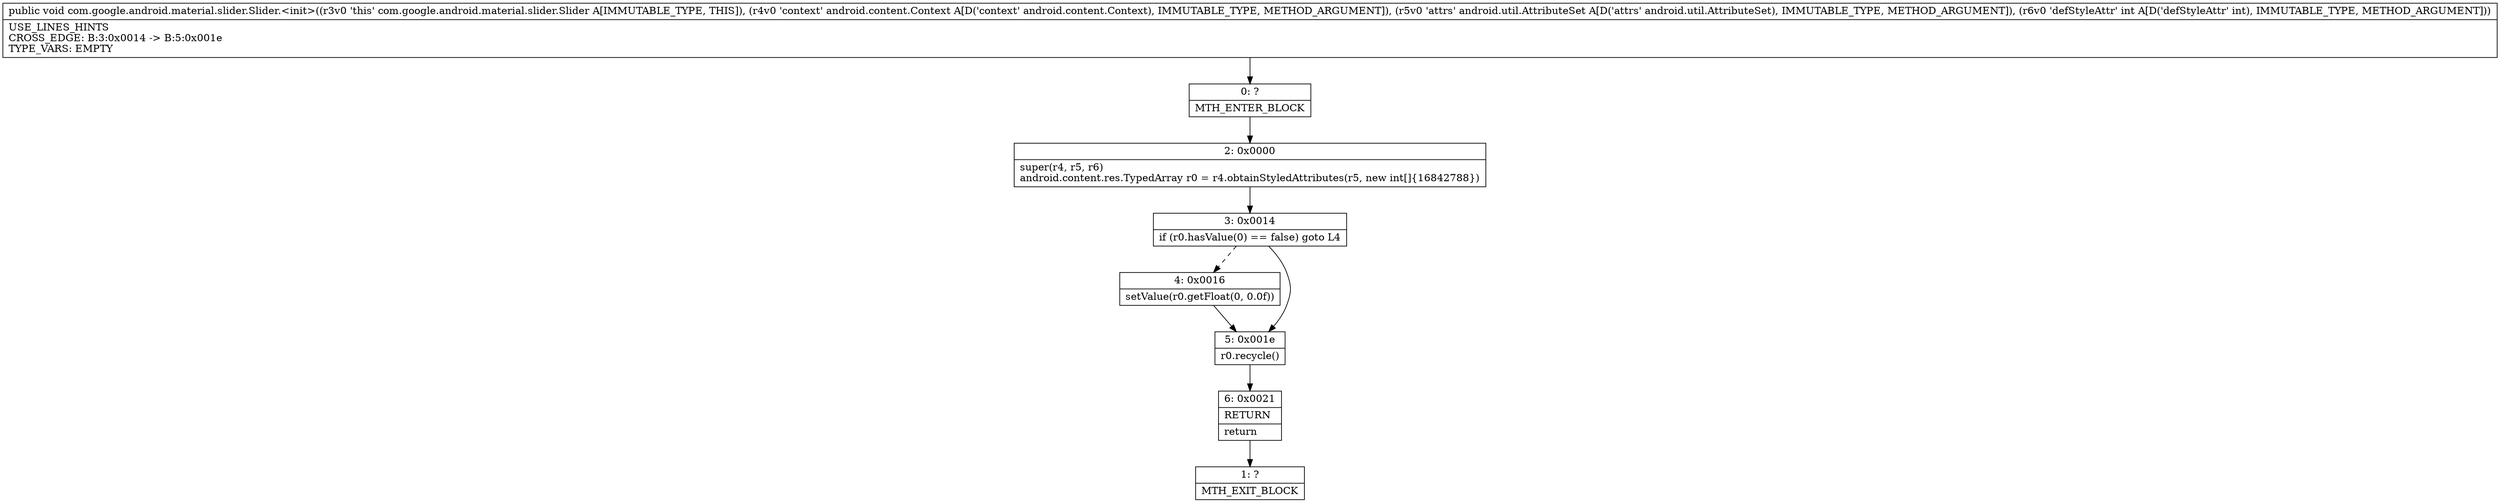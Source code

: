 digraph "CFG forcom.google.android.material.slider.Slider.\<init\>(Landroid\/content\/Context;Landroid\/util\/AttributeSet;I)V" {
Node_0 [shape=record,label="{0\:\ ?|MTH_ENTER_BLOCK\l}"];
Node_2 [shape=record,label="{2\:\ 0x0000|super(r4, r5, r6)\landroid.content.res.TypedArray r0 = r4.obtainStyledAttributes(r5, new int[]\{16842788\})\l}"];
Node_3 [shape=record,label="{3\:\ 0x0014|if (r0.hasValue(0) == false) goto L4\l}"];
Node_4 [shape=record,label="{4\:\ 0x0016|setValue(r0.getFloat(0, 0.0f))\l}"];
Node_5 [shape=record,label="{5\:\ 0x001e|r0.recycle()\l}"];
Node_6 [shape=record,label="{6\:\ 0x0021|RETURN\l|return\l}"];
Node_1 [shape=record,label="{1\:\ ?|MTH_EXIT_BLOCK\l}"];
MethodNode[shape=record,label="{public void com.google.android.material.slider.Slider.\<init\>((r3v0 'this' com.google.android.material.slider.Slider A[IMMUTABLE_TYPE, THIS]), (r4v0 'context' android.content.Context A[D('context' android.content.Context), IMMUTABLE_TYPE, METHOD_ARGUMENT]), (r5v0 'attrs' android.util.AttributeSet A[D('attrs' android.util.AttributeSet), IMMUTABLE_TYPE, METHOD_ARGUMENT]), (r6v0 'defStyleAttr' int A[D('defStyleAttr' int), IMMUTABLE_TYPE, METHOD_ARGUMENT]))  | USE_LINES_HINTS\lCROSS_EDGE: B:3:0x0014 \-\> B:5:0x001e\lTYPE_VARS: EMPTY\l}"];
MethodNode -> Node_0;Node_0 -> Node_2;
Node_2 -> Node_3;
Node_3 -> Node_4[style=dashed];
Node_3 -> Node_5;
Node_4 -> Node_5;
Node_5 -> Node_6;
Node_6 -> Node_1;
}


